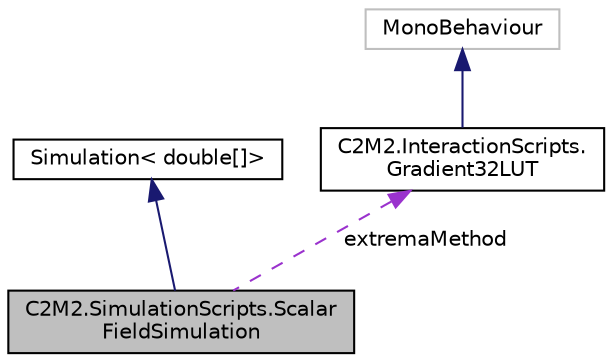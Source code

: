 digraph "C2M2.SimulationScripts.ScalarFieldSimulation"
{
 // LATEX_PDF_SIZE
  edge [fontname="Helvetica",fontsize="10",labelfontname="Helvetica",labelfontsize="10"];
  node [fontname="Helvetica",fontsize="10",shape=record];
  Node1 [label="C2M2.SimulationScripts.Scalar\lFieldSimulation",height=0.2,width=0.4,color="black", fillcolor="grey75", style="filled", fontcolor="black",tooltip="Simulation of type double[] for visualizing scalar fields on meshes"];
  Node2 -> Node1 [dir="back",color="midnightblue",fontsize="10",style="solid",fontname="Helvetica"];
  Node2 [label="Simulation\< double[]\>",height=0.2,width=0.4,color="black", fillcolor="white", style="filled",URL="$d5/dfa/class_c2_m2_1_1_simulation_scripts_1_1_simulation.html",tooltip=" "];
  Node3 -> Node1 [dir="back",color="darkorchid3",fontsize="10",style="dashed",label=" extremaMethod" ,fontname="Helvetica"];
  Node3 [label="C2M2.InteractionScripts.\lGradient32LUT",height=0.2,width=0.4,color="black", fillcolor="white", style="filled",URL="$dd/d96/class_c2_m2_1_1_interaction_scripts_1_1_gradient32_l_u_t.html",tooltip="Create a fast and memory-friendly lookup table of Color32's."];
  Node4 -> Node3 [dir="back",color="midnightblue",fontsize="10",style="solid",fontname="Helvetica"];
  Node4 [label="MonoBehaviour",height=0.2,width=0.4,color="grey75", fillcolor="white", style="filled",tooltip=" "];
}
